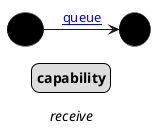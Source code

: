 @startuml
skinparam card {
    BorderThickness 0.5
    BackgroundColor 0
    RoundCorner 50
    FontSize 20
}

skinparam legend {
    FontStyle bold
}

skinparam caption {
    FontStyle italic
}

card "⊸" as s1
card 1 as s2

s1 -> s2: [[/work/transaction-types/queue-example/diagrams/queue-client/{queue} queue]]

legend capability
caption receive
@enduml